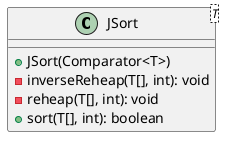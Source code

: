 @startuml

    class JSort<T> {
        +JSort(Comparator<T>)
        -inverseReheap(T[], int): void
        -reheap(T[], int): void
        +sort(T[], int): boolean
    }

@enduml

